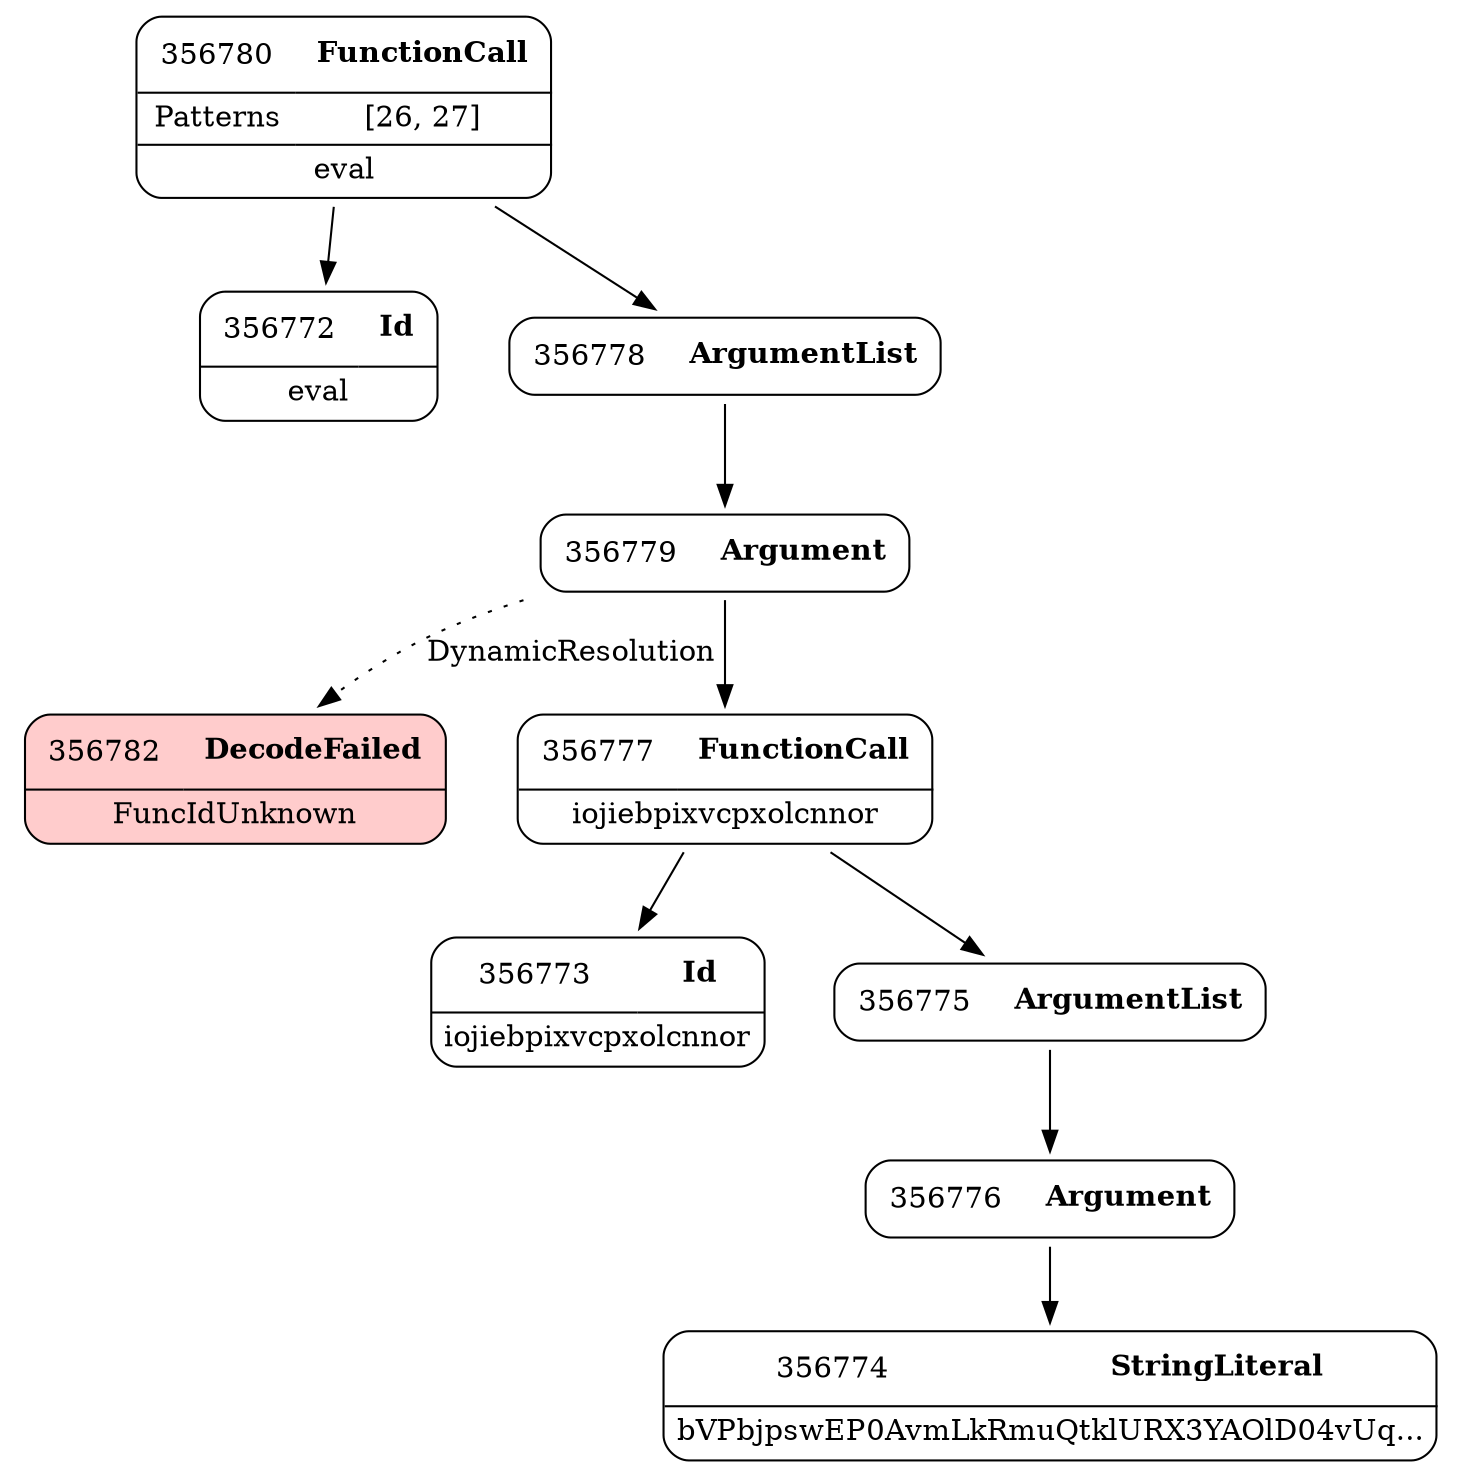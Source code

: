 digraph ast {
node [shape=none];
356773 [label=<<TABLE border='1' cellspacing='0' cellpadding='10' style='rounded' ><TR><TD border='0'>356773</TD><TD border='0'><B>Id</B></TD></TR><HR/><TR><TD border='0' cellpadding='5' colspan='2'>iojiebpixvcpxolcnnor</TD></TR></TABLE>>];
356772 [label=<<TABLE border='1' cellspacing='0' cellpadding='10' style='rounded' ><TR><TD border='0'>356772</TD><TD border='0'><B>Id</B></TD></TR><HR/><TR><TD border='0' cellpadding='5' colspan='2'>eval</TD></TR></TABLE>>];
356775 [label=<<TABLE border='1' cellspacing='0' cellpadding='10' style='rounded' ><TR><TD border='0'>356775</TD><TD border='0'><B>ArgumentList</B></TD></TR></TABLE>>];
356775 -> 356776 [weight=2];
356774 [label=<<TABLE border='1' cellspacing='0' cellpadding='10' style='rounded' ><TR><TD border='0'>356774</TD><TD border='0'><B>StringLiteral</B></TD></TR><HR/><TR><TD border='0' cellpadding='5' colspan='2'>bVPbjpswEP0AvmLkRmuQtklURX3YAOlD04vUq...</TD></TR></TABLE>>];
356780 [label=<<TABLE border='1' cellspacing='0' cellpadding='10' style='rounded' ><TR><TD border='0'>356780</TD><TD border='0'><B>FunctionCall</B></TD></TR><HR/><TR><TD border='0' cellpadding='5'>Patterns</TD><TD border='0' cellpadding='5'>[26, 27]</TD></TR><HR/><TR><TD border='0' cellpadding='5' colspan='2'>eval</TD></TR></TABLE>>];
356780 -> 356772 [weight=2];
356780 -> 356778 [weight=2];
356782 [label=<<TABLE border='1' cellspacing='0' cellpadding='10' style='rounded' bgcolor='#FFCCCC' ><TR><TD border='0'>356782</TD><TD border='0'><B>DecodeFailed</B></TD></TR><HR/><TR><TD border='0' cellpadding='5' colspan='2'>FuncIdUnknown</TD></TR></TABLE>>];
356777 [label=<<TABLE border='1' cellspacing='0' cellpadding='10' style='rounded' ><TR><TD border='0'>356777</TD><TD border='0'><B>FunctionCall</B></TD></TR><HR/><TR><TD border='0' cellpadding='5' colspan='2'>iojiebpixvcpxolcnnor</TD></TR></TABLE>>];
356777 -> 356773 [weight=2];
356777 -> 356775 [weight=2];
356776 [label=<<TABLE border='1' cellspacing='0' cellpadding='10' style='rounded' ><TR><TD border='0'>356776</TD><TD border='0'><B>Argument</B></TD></TR></TABLE>>];
356776 -> 356774 [weight=2];
356779 [label=<<TABLE border='1' cellspacing='0' cellpadding='10' style='rounded' ><TR><TD border='0'>356779</TD><TD border='0'><B>Argument</B></TD></TR></TABLE>>];
356779 -> 356777 [weight=2];
356779 -> 356782 [style=dotted,label=DynamicResolution];
356778 [label=<<TABLE border='1' cellspacing='0' cellpadding='10' style='rounded' ><TR><TD border='0'>356778</TD><TD border='0'><B>ArgumentList</B></TD></TR></TABLE>>];
356778 -> 356779 [weight=2];
}
